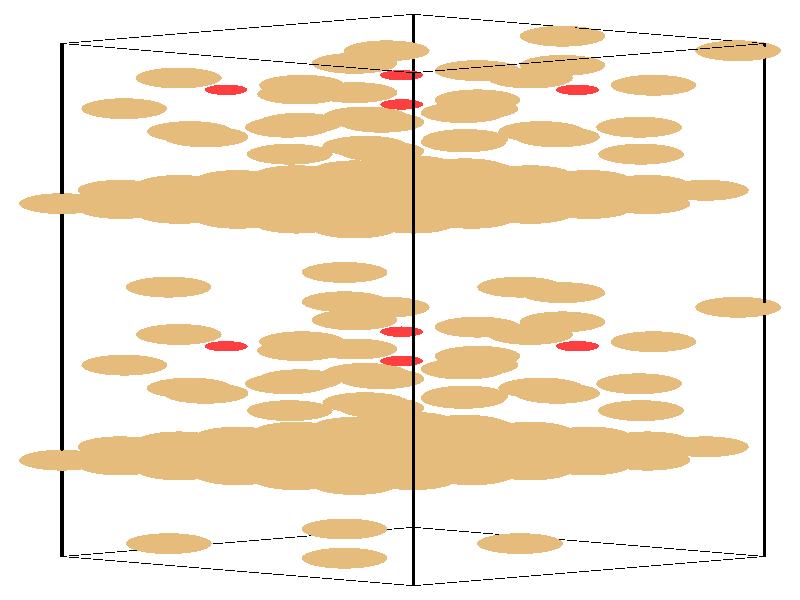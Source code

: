 #include "colors.inc"
#include "finish.inc"

global_settings {assumed_gamma 1 max_trace_level 6}
background {color White}
camera {orthographic
  right -24.66*x up 76.08*y
  direction 1.00*z
  location <0,0,50.00> look_at <0,0,0>}
light_source {<  2.00,   3.00,  40.00> color White
  area_light <0.70, 0, 0>, <0, 0.70, 0>, 3, 3
  adaptive 1 jitter}

#declare simple = finish {phong 0.7}
#declare pale = finish {ambient .5 diffuse .85 roughness .001 specular 0.200 }
#declare intermediate = finish {ambient 0.3 diffuse 0.6 specular 0.10 roughness 0.04 }
#declare vmd = finish {ambient .0 diffuse .65 phong 0.1 phong_size 40. specular 0.500 }
#declare jmol = finish {ambient .2 diffuse .6 specular 1 roughness .001 metallic}
#declare ase2 = finish {ambient 0.05 brilliance 3 diffuse 0.6 metallic specular 0.70 roughness 0.04 reflection 0.15}
#declare ase3 = finish {ambient .15 brilliance 2 diffuse .6 metallic specular 1. roughness .001 reflection .0}
#declare glass = finish {ambient .05 diffuse .3 specular 1. roughness .001}
#declare glass2 = finish {ambient .0 diffuse .3 specular 1. reflection .25 roughness .001}
#declare Rcell = 0.050;
#declare Rbond = 0.100;

#macro atom(LOC, R, COL, TRANS, FIN)
  sphere{LOC, R texture{pigment{color COL transmit TRANS} finish{FIN}}}
#end
#macro constrain(LOC, R, COL, TRANS FIN)
union{torus{R, Rcell rotate 45*z texture{pigment{color COL transmit TRANS} finish{FIN}}}
      torus{R, Rcell rotate -45*z texture{pigment{color COL transmit TRANS} finish{FIN}}}
      translate LOC}
#end

cylinder {<-10.42, -32.52, -33.83>, <  0.41, -36.23, -23.65>, Rcell pigment {Black}}
cylinder {<  0.41, -28.82, -44.00>, < 11.24, -32.52, -33.83>, Rcell pigment {Black}}
cylinder {<  0.41,  36.23, -20.33>, < 11.24,  32.52, -10.15>, Rcell pigment {Black}}
cylinder {<-10.42,  32.52, -10.15>, <  0.41,  28.82,   0.03>, Rcell pigment {Black}}
cylinder {<-10.42, -32.52, -33.83>, <  0.41, -28.82, -44.00>, Rcell pigment {Black}}
cylinder {<  0.41, -36.23, -23.65>, < 11.24, -32.52, -33.83>, Rcell pigment {Black}}
cylinder {<  0.41,  28.82,   0.03>, < 11.24,  32.52, -10.15>, Rcell pigment {Black}}
cylinder {<-10.42,  32.52, -10.15>, <  0.41,  36.23, -20.33>, Rcell pigment {Black}}
cylinder {<-10.42, -32.52, -33.83>, <-10.42,  32.52, -10.15>, Rcell pigment {Black}}
cylinder {<  0.41, -36.23, -23.65>, <  0.41,  28.82,   0.03>, Rcell pigment {Black}}
cylinder {< 11.24, -32.52, -33.83>, < 11.24,  32.52, -10.15>, Rcell pigment {Black}}
cylinder {<  0.41, -28.82, -44.00>, <  0.41,  36.23, -20.33>, Rcell pigment {Black}}
atom(<-10.42, -20.31, -29.38>, 1.32, rgb <0.78, 0.50, 0.20>, 0.0, ase3) // #0 
atom(< -8.62, -20.92, -27.68>, 1.32, rgb <0.78, 0.50, 0.20>, 0.0, ase3) // #1 
atom(< -6.81, -21.54, -25.99>, 1.32, rgb <0.78, 0.50, 0.20>, 0.0, ase3) // #2 
atom(< -8.62, -19.69, -31.08>, 1.32, rgb <0.78, 0.50, 0.20>, 0.0, ase3) // #3 
atom(< -6.81, -20.31, -29.38>, 1.32, rgb <0.78, 0.50, 0.20>, 0.0, ase3) // #4 
atom(< -5.01, -20.92, -27.68>, 1.32, rgb <0.78, 0.50, 0.20>, 0.0, ase3) // #5 
atom(< -6.81, -19.07, -32.77>, 1.32, rgb <0.78, 0.50, 0.20>, 0.0, ase3) // #6 
atom(< -5.01, -19.69, -31.08>, 1.32, rgb <0.78, 0.50, 0.20>, 0.0, ase3) // #7 
atom(< -3.20, -20.31, -29.38>, 1.32, rgb <0.78, 0.50, 0.20>, 0.0, ase3) // #8 
atom(< -8.62, -18.61, -28.76>, 1.32, rgb <0.78, 0.50, 0.20>, 0.0, ase3) // #9 
atom(< -6.81, -19.23, -27.07>, 1.32, rgb <0.78, 0.50, 0.20>, 0.0, ase3) // #10 
atom(< -5.01, -19.85, -25.37>, 1.32, rgb <0.78, 0.50, 0.20>, 0.0, ase3) // #11 
atom(< -6.81, -17.99, -30.46>, 1.32, rgb <0.78, 0.50, 0.20>, 0.0, ase3) // #12 
atom(< -5.01, -18.61, -28.76>, 1.32, rgb <0.78, 0.50, 0.20>, 0.0, ase3) // #13 
atom(< -3.20, -19.23, -27.07>, 1.32, rgb <0.78, 0.50, 0.20>, 0.0, ase3) // #14 
atom(< -5.01, -17.38, -32.15>, 1.32, rgb <0.78, 0.50, 0.20>, 0.0, ase3) // #15 
atom(< -3.20, -17.99, -30.46>, 1.32, rgb <0.78, 0.50, 0.20>, 0.0, ase3) // #16 
atom(< -1.40, -18.61, -28.76>, 1.32, rgb <0.78, 0.50, 0.20>, 0.0, ase3) // #17 
atom(<  5.01,  -2.77, -17.88>, 1.32, rgb <0.78, 0.50, 0.20>, 0.0, ase3) // #18 
atom(< -0.57,  -9.98, -33.93>, 1.32, rgb <0.78, 0.50, 0.20>, 0.0, ase3) // #19 
atom(<  2.01, -12.18, -31.40>, 1.32, rgb <0.78, 0.50, 0.20>, 0.0, ase3) // #20 
atom(<  7.81,  -5.29, -22.16>, 1.32, rgb <0.78, 0.50, 0.20>, 0.0, ase3) // #21 
atom(< -8.50,  -8.26, -26.51>, 1.32, rgb <0.78, 0.50, 0.20>, 0.0, ase3) // #22 
atom(< -6.48, -11.17, -22.96>, 1.32, rgb <0.78, 0.50, 0.20>, 0.0, ase3) // #23 
atom(< -1.71,   3.49, -24.56>, 1.32, rgb <0.78, 0.50, 0.20>, 0.0, ase3) // #24 
atom(< -3.46, -10.62, -28.06>, 1.32, rgb <0.78, 0.50, 0.20>, 0.0, ase3) // #25 
atom(< -1.40,  -6.22, -17.75>, 1.32, rgb <0.78, 0.50, 0.20>, 0.0, ase3) // #26 
atom(< -5.36,  -5.87, -23.06>, 0.66, rgb <1.00, 0.05, 0.05>, 0.0, ase3) // #27 
atom(<  0.95, -20.90, -27.81>, 0.76, rgb <0.56, 0.56, 0.56>, 0.0, ase3) // #28 
atom(<-10.42,  12.22, -17.54>, 1.32, rgb <0.78, 0.50, 0.20>, 0.0, ase3) // #29 
atom(< -8.62,  11.60, -15.85>, 1.32, rgb <0.78, 0.50, 0.20>, 0.0, ase3) // #30 
atom(< -6.81,  10.98, -14.15>, 1.32, rgb <0.78, 0.50, 0.20>, 0.0, ase3) // #31 
atom(< -8.62,  12.83, -19.24>, 1.32, rgb <0.78, 0.50, 0.20>, 0.0, ase3) // #32 
atom(< -6.81,  12.22, -17.54>, 1.32, rgb <0.78, 0.50, 0.20>, 0.0, ase3) // #33 
atom(< -5.01,  11.60, -15.85>, 1.32, rgb <0.78, 0.50, 0.20>, 0.0, ase3) // #34 
atom(< -6.81,  13.45, -20.93>, 1.32, rgb <0.78, 0.50, 0.20>, 0.0, ase3) // #35 
atom(< -5.01,  12.83, -19.24>, 1.32, rgb <0.78, 0.50, 0.20>, 0.0, ase3) // #36 
atom(< -3.20,  12.22, -17.54>, 1.32, rgb <0.78, 0.50, 0.20>, 0.0, ase3) // #37 
atom(< -8.62,  13.91, -16.92>, 1.32, rgb <0.78, 0.50, 0.20>, 0.0, ase3) // #38 
atom(< -6.81,  13.29, -15.23>, 1.32, rgb <0.78, 0.50, 0.20>, 0.0, ase3) // #39 
atom(< -5.01,  12.68, -13.53>, 1.32, rgb <0.78, 0.50, 0.20>, 0.0, ase3) // #40 
atom(< -6.81,  14.53, -18.62>, 1.32, rgb <0.78, 0.50, 0.20>, 0.0, ase3) // #41 
atom(< -5.01,  13.91, -16.92>, 1.32, rgb <0.78, 0.50, 0.20>, 0.0, ase3) // #42 
atom(< -3.20,  13.29, -15.23>, 1.32, rgb <0.78, 0.50, 0.20>, 0.0, ase3) // #43 
atom(< -5.01,  15.15, -20.32>, 1.32, rgb <0.78, 0.50, 0.20>, 0.0, ase3) // #44 
atom(< -3.20,  14.53, -18.62>, 1.32, rgb <0.78, 0.50, 0.20>, 0.0, ase3) // #45 
atom(< -1.40,  13.91, -16.92>, 1.32, rgb <0.78, 0.50, 0.20>, 0.0, ase3) // #46 
atom(<  5.01,  29.75,  -6.04>, 1.32, rgb <0.78, 0.50, 0.20>, 0.0, ase3) // #47 
atom(< -0.57,  22.54, -22.09>, 1.32, rgb <0.78, 0.50, 0.20>, 0.0, ase3) // #48 
atom(<  2.01,  20.35, -19.56>, 1.32, rgb <0.78, 0.50, 0.20>, 0.0, ase3) // #49 
atom(<  7.81,  27.23, -10.32>, 1.32, rgb <0.78, 0.50, 0.20>, 0.0, ase3) // #50 
atom(< -8.50,  24.26, -14.67>, 1.32, rgb <0.78, 0.50, 0.20>, 0.0, ase3) // #51 
atom(< -6.48,  21.36, -11.12>, 1.32, rgb <0.78, 0.50, 0.20>, 0.0, ase3) // #52 
atom(< -1.71, -29.04, -36.40>, 1.32, rgb <0.78, 0.50, 0.20>, 0.0, ase3) // #53 
atom(< -3.46,  21.91, -16.22>, 1.32, rgb <0.78, 0.50, 0.20>, 0.0, ase3) // #54 
atom(< -1.40,  26.30,  -5.91>, 1.32, rgb <0.78, 0.50, 0.20>, 0.0, ase3) // #55 
atom(< -5.36,  26.65, -11.22>, 0.66, rgb <1.00, 0.05, 0.05>, 0.0, ase3) // #56 
atom(<  0.95,  11.62, -15.97>, 0.76, rgb <0.56, 0.56, 0.56>, 0.0, ase3) // #57 
atom(< -5.01, -18.45, -34.47>, 1.32, rgb <0.78, 0.50, 0.20>, 0.0, ase3) // #58 
atom(< -3.20, -19.07, -32.77>, 1.32, rgb <0.78, 0.50, 0.20>, 0.0, ase3) // #59 
atom(< -1.40, -19.69, -31.08>, 1.32, rgb <0.78, 0.50, 0.20>, 0.0, ase3) // #60 
atom(< -3.20, -17.84, -36.16>, 1.32, rgb <0.78, 0.50, 0.20>, 0.0, ase3) // #61 
atom(< -1.40, -18.45, -34.47>, 1.32, rgb <0.78, 0.50, 0.20>, 0.0, ase3) // #62 
atom(<  0.41, -19.07, -32.77>, 1.32, rgb <0.78, 0.50, 0.20>, 0.0, ase3) // #63 
atom(< -1.40, -17.22, -37.86>, 1.32, rgb <0.78, 0.50, 0.20>, 0.0, ase3) // #64 
atom(<  0.41, -17.84, -36.16>, 1.32, rgb <0.78, 0.50, 0.20>, 0.0, ase3) // #65 
atom(<  2.21, -18.45, -34.47>, 1.32, rgb <0.78, 0.50, 0.20>, 0.0, ase3) // #66 
atom(< -3.20, -16.76, -33.85>, 1.32, rgb <0.78, 0.50, 0.20>, 0.0, ase3) // #67 
atom(< -1.40, -17.38, -32.15>, 1.32, rgb <0.78, 0.50, 0.20>, 0.0, ase3) // #68 
atom(<  0.41, -17.99, -30.46>, 1.32, rgb <0.78, 0.50, 0.20>, 0.0, ase3) // #69 
atom(< -1.40, -16.14, -35.55>, 1.32, rgb <0.78, 0.50, 0.20>, 0.0, ase3) // #70 
atom(<  0.41, -16.76, -33.85>, 1.32, rgb <0.78, 0.50, 0.20>, 0.0, ase3) // #71 
atom(<  2.21, -17.38, -32.15>, 1.32, rgb <0.78, 0.50, 0.20>, 0.0, ase3) // #72 
atom(<  0.41, -15.52, -37.24>, 1.32, rgb <0.78, 0.50, 0.20>, 0.0, ase3) // #73 
atom(<  2.21, -16.14, -35.55>, 1.32, rgb <0.78, 0.50, 0.20>, 0.0, ase3) // #74 
atom(<  4.02, -16.76, -33.85>, 1.32, rgb <0.78, 0.50, 0.20>, 0.0, ase3) // #75 
atom(< 10.42,  -0.92, -22.97>, 1.32, rgb <0.78, 0.50, 0.20>, 0.0, ase3) // #76 
atom(< -5.99, -11.83, -28.84>, 1.32, rgb <0.78, 0.50, 0.20>, 0.0, ase3) // #77 
atom(< -3.40, -14.03, -26.31>, 1.32, rgb <0.78, 0.50, 0.20>, 0.0, ase3) // #78 
atom(<  2.39,  -7.14, -17.07>, 1.32, rgb <0.78, 0.50, 0.20>, 0.0, ase3) // #79 
atom(< -3.08,  -6.41, -31.60>, 1.32, rgb <0.78, 0.50, 0.20>, 0.0, ase3) // #80 
atom(< -1.07,  -9.31, -28.05>, 1.32, rgb <0.78, 0.50, 0.20>, 0.0, ase3) // #81 
atom(< -7.13,   1.63, -19.47>, 1.32, rgb <0.78, 0.50, 0.20>, 0.0, ase3) // #82 
atom(<  1.96,  -8.76, -33.15>, 1.32, rgb <0.78, 0.50, 0.20>, 0.0, ase3) // #83 
atom(<  4.01,  -4.37, -22.83>, 1.32, rgb <0.78, 0.50, 0.20>, 0.0, ase3) // #84 
atom(<  0.05,  -4.02, -28.15>, 0.66, rgb <1.00, 0.05, 0.05>, 0.0, ase3) // #85 
atom(<  6.36, -19.05, -32.89>, 0.76, rgb <0.56, 0.56, 0.56>, 0.0, ase3) // #86 
atom(< -5.01,  14.07, -22.63>, 1.32, rgb <0.78, 0.50, 0.20>, 0.0, ase3) // #87 
atom(< -3.20,  13.45, -20.93>, 1.32, rgb <0.78, 0.50, 0.20>, 0.0, ase3) // #88 
atom(< -1.40,  12.83, -19.24>, 1.32, rgb <0.78, 0.50, 0.20>, 0.0, ase3) // #89 
atom(< -3.20,  14.69, -24.33>, 1.32, rgb <0.78, 0.50, 0.20>, 0.0, ase3) // #90 
atom(< -1.40,  14.07, -22.63>, 1.32, rgb <0.78, 0.50, 0.20>, 0.0, ase3) // #91 
atom(<  0.41,  13.45, -20.93>, 1.32, rgb <0.78, 0.50, 0.20>, 0.0, ase3) // #92 
atom(< -1.40,  15.30, -26.02>, 1.32, rgb <0.78, 0.50, 0.20>, 0.0, ase3) // #93 
atom(<  0.41,  14.69, -24.33>, 1.32, rgb <0.78, 0.50, 0.20>, 0.0, ase3) // #94 
atom(<  2.21,  14.07, -22.63>, 1.32, rgb <0.78, 0.50, 0.20>, 0.0, ase3) // #95 
atom(< -3.20,  15.76, -22.01>, 1.32, rgb <0.78, 0.50, 0.20>, 0.0, ase3) // #96 
atom(< -1.40,  15.15, -20.32>, 1.32, rgb <0.78, 0.50, 0.20>, 0.0, ase3) // #97 
atom(<  0.41,  14.53, -18.62>, 1.32, rgb <0.78, 0.50, 0.20>, 0.0, ase3) // #98 
atom(< -1.40,  16.38, -23.71>, 1.32, rgb <0.78, 0.50, 0.20>, 0.0, ase3) // #99 
atom(<  0.41,  15.76, -22.01>, 1.32, rgb <0.78, 0.50, 0.20>, 0.0, ase3) // #100 
atom(<  2.21,  15.15, -20.32>, 1.32, rgb <0.78, 0.50, 0.20>, 0.0, ase3) // #101 
atom(<  0.41,  17.00, -25.41>, 1.32, rgb <0.78, 0.50, 0.20>, 0.0, ase3) // #102 
atom(<  2.21,  16.38, -23.71>, 1.32, rgb <0.78, 0.50, 0.20>, 0.0, ase3) // #103 
atom(<  4.02,  15.76, -22.01>, 1.32, rgb <0.78, 0.50, 0.20>, 0.0, ase3) // #104 
atom(< 10.42,  31.60, -11.13>, 1.32, rgb <0.78, 0.50, 0.20>, 0.0, ase3) // #105 
atom(< -5.99,  20.69, -17.00>, 1.32, rgb <0.78, 0.50, 0.20>, 0.0, ase3) // #106 
atom(< -3.40,  18.49, -14.47>, 1.32, rgb <0.78, 0.50, 0.20>, 0.0, ase3) // #107 
atom(<  2.39,  25.38,  -5.24>, 1.32, rgb <0.78, 0.50, 0.20>, 0.0, ase3) // #108 
atom(< -3.08,  26.11, -19.76>, 1.32, rgb <0.78, 0.50, 0.20>, 0.0, ase3) // #109 
atom(< -1.07,  23.21, -16.21>, 1.32, rgb <0.78, 0.50, 0.20>, 0.0, ase3) // #110 
atom(< -7.13, -30.89, -31.31>, 1.32, rgb <0.78, 0.50, 0.20>, 0.0, ase3) // #111 
atom(<  1.96,  23.76, -21.31>, 1.32, rgb <0.78, 0.50, 0.20>, 0.0, ase3) // #112 
atom(<  4.01,  28.15, -11.00>, 1.32, rgb <0.78, 0.50, 0.20>, 0.0, ase3) // #113 
atom(<  0.05,  28.50, -16.31>, 0.66, rgb <1.00, 0.05, 0.05>, 0.0, ase3) // #114 
atom(<  6.36,  13.47, -21.06>, 0.76, rgb <0.56, 0.56, 0.56>, 0.0, ase3) // #115 
atom(< -5.01, -22.16, -24.29>, 1.32, rgb <0.78, 0.50, 0.20>, 0.0, ase3) // #116 
atom(< -3.20, -22.78, -22.59>, 1.32, rgb <0.78, 0.50, 0.20>, 0.0, ase3) // #117 
atom(< -1.40, -23.39, -20.90>, 1.32, rgb <0.78, 0.50, 0.20>, 0.0, ase3) // #118 
atom(< -3.20, -21.54, -25.99>, 1.32, rgb <0.78, 0.50, 0.20>, 0.0, ase3) // #119 
atom(< -1.40, -22.16, -24.29>, 1.32, rgb <0.78, 0.50, 0.20>, 0.0, ase3) // #120 
atom(<  0.41, -22.78, -22.59>, 1.32, rgb <0.78, 0.50, 0.20>, 0.0, ase3) // #121 
atom(< -1.40, -20.92, -27.68>, 1.32, rgb <0.78, 0.50, 0.20>, 0.0, ase3) // #122 
atom(<  0.41, -21.54, -25.99>, 1.32, rgb <0.78, 0.50, 0.20>, 0.0, ase3) // #123 
atom(<  2.21, -22.16, -24.29>, 1.32, rgb <0.78, 0.50, 0.20>, 0.0, ase3) // #124 
atom(< -3.20, -20.46, -23.67>, 1.32, rgb <0.78, 0.50, 0.20>, 0.0, ase3) // #125 
atom(< -1.40, -21.08, -21.98>, 1.32, rgb <0.78, 0.50, 0.20>, 0.0, ase3) // #126 
atom(<  0.41, -21.70, -20.28>, 1.32, rgb <0.78, 0.50, 0.20>, 0.0, ase3) // #127 
atom(< -1.40, -19.85, -25.37>, 1.32, rgb <0.78, 0.50, 0.20>, 0.0, ase3) // #128 
atom(<  0.41, -20.46, -23.67>, 1.32, rgb <0.78, 0.50, 0.20>, 0.0, ase3) // #129 
atom(<  2.21, -21.08, -21.98>, 1.32, rgb <0.78, 0.50, 0.20>, 0.0, ase3) // #130 
atom(<  0.41, -19.23, -27.07>, 1.32, rgb <0.78, 0.50, 0.20>, 0.0, ase3) // #131 
atom(<  2.21, -19.85, -25.37>, 1.32, rgb <0.78, 0.50, 0.20>, 0.0, ase3) // #132 
atom(<  4.02, -20.46, -23.67>, 1.32, rgb <0.78, 0.50, 0.20>, 0.0, ase3) // #133 
atom(< -0.41,  -0.92, -22.97>, 1.32, rgb <0.78, 0.50, 0.20>, 0.0, ase3) // #134 
atom(<  4.84, -11.83, -28.84>, 1.32, rgb <0.78, 0.50, 0.20>, 0.0, ase3) // #135 
atom(<  7.43, -14.03, -26.31>, 1.32, rgb <0.78, 0.50, 0.20>, 0.0, ase3) // #136 
atom(<  2.39,  -3.44, -27.25>, 1.32, rgb <0.78, 0.50, 0.20>, 0.0, ase3) // #137 
atom(< -3.08, -10.11, -21.42>, 1.32, rgb <0.78, 0.50, 0.20>, 0.0, ase3) // #138 
atom(< -1.07, -13.02, -17.87>, 1.32, rgb <0.78, 0.50, 0.20>, 0.0, ase3) // #139 
atom(<  3.70,   1.63, -19.47>, 1.32, rgb <0.78, 0.50, 0.20>, 0.0, ase3) // #140 
atom(<  1.96, -12.47, -22.97>, 1.32, rgb <0.78, 0.50, 0.20>, 0.0, ase3) // #141 
atom(< -6.82,  -4.37, -22.83>, 1.32, rgb <0.78, 0.50, 0.20>, 0.0, ase3) // #142 
atom(<  0.05,  -7.73, -17.97>, 0.66, rgb <1.00, 0.05, 0.05>, 0.0, ase3) // #143 
atom(< -4.47, -19.05, -32.89>, 0.76, rgb <0.56, 0.56, 0.56>, 0.0, ase3) // #144 
atom(< -5.01,  10.36, -12.45>, 1.32, rgb <0.78, 0.50, 0.20>, 0.0, ase3) // #145 
atom(< -3.20,   9.75, -10.76>, 1.32, rgb <0.78, 0.50, 0.20>, 0.0, ase3) // #146 
atom(< -1.40,   9.13,  -9.06>, 1.32, rgb <0.78, 0.50, 0.20>, 0.0, ase3) // #147 
atom(< -3.20,  10.98, -14.15>, 1.32, rgb <0.78, 0.50, 0.20>, 0.0, ase3) // #148 
atom(< -1.40,  10.36, -12.45>, 1.32, rgb <0.78, 0.50, 0.20>, 0.0, ase3) // #149 
atom(<  0.41,   9.75, -10.76>, 1.32, rgb <0.78, 0.50, 0.20>, 0.0, ase3) // #150 
atom(< -1.40,  11.60, -15.85>, 1.32, rgb <0.78, 0.50, 0.20>, 0.0, ase3) // #151 
atom(<  0.41,  10.98, -14.15>, 1.32, rgb <0.78, 0.50, 0.20>, 0.0, ase3) // #152 
atom(<  2.21,  10.36, -12.45>, 1.32, rgb <0.78, 0.50, 0.20>, 0.0, ase3) // #153 
atom(< -3.20,  12.06, -11.84>, 1.32, rgb <0.78, 0.50, 0.20>, 0.0, ase3) // #154 
atom(< -1.40,  11.44, -10.14>, 1.32, rgb <0.78, 0.50, 0.20>, 0.0, ase3) // #155 
atom(<  0.41,  10.83,  -8.44>, 1.32, rgb <0.78, 0.50, 0.20>, 0.0, ase3) // #156 
atom(< -1.40,  12.68, -13.53>, 1.32, rgb <0.78, 0.50, 0.20>, 0.0, ase3) // #157 
atom(<  0.41,  12.06, -11.84>, 1.32, rgb <0.78, 0.50, 0.20>, 0.0, ase3) // #158 
atom(<  2.21,  11.44, -10.14>, 1.32, rgb <0.78, 0.50, 0.20>, 0.0, ase3) // #159 
atom(<  0.41,  13.29, -15.23>, 1.32, rgb <0.78, 0.50, 0.20>, 0.0, ase3) // #160 
atom(<  2.21,  12.68, -13.53>, 1.32, rgb <0.78, 0.50, 0.20>, 0.0, ase3) // #161 
atom(<  4.02,  12.06, -11.84>, 1.32, rgb <0.78, 0.50, 0.20>, 0.0, ase3) // #162 
atom(< -0.41,  31.60, -11.13>, 1.32, rgb <0.78, 0.50, 0.20>, 0.0, ase3) // #163 
atom(<  4.84,  20.69, -17.00>, 1.32, rgb <0.78, 0.50, 0.20>, 0.0, ase3) // #164 
atom(<  7.43,  18.49, -14.47>, 1.32, rgb <0.78, 0.50, 0.20>, 0.0, ase3) // #165 
atom(<  2.39,  29.09, -15.41>, 1.32, rgb <0.78, 0.50, 0.20>, 0.0, ase3) // #166 
atom(< -3.08,  22.41,  -9.58>, 1.32, rgb <0.78, 0.50, 0.20>, 0.0, ase3) // #167 
atom(< -1.07,  19.50,  -6.03>, 1.32, rgb <0.78, 0.50, 0.20>, 0.0, ase3) // #168 
atom(<  3.70, -30.89, -31.31>, 1.32, rgb <0.78, 0.50, 0.20>, 0.0, ase3) // #169 
atom(<  1.96,  20.05, -11.13>, 1.32, rgb <0.78, 0.50, 0.20>, 0.0, ase3) // #170 
atom(< -6.82,  28.15, -11.00>, 1.32, rgb <0.78, 0.50, 0.20>, 0.0, ase3) // #171 
atom(<  0.05,  24.80,  -6.14>, 0.66, rgb <1.00, 0.05, 0.05>, 0.0, ase3) // #172 
atom(< -4.47,  13.47, -21.06>, 0.76, rgb <0.56, 0.56, 0.56>, 0.0, ase3) // #173 
atom(<  0.41, -20.31, -29.38>, 1.32, rgb <0.78, 0.50, 0.20>, 0.0, ase3) // #174 
atom(<  2.21, -20.92, -27.68>, 1.32, rgb <0.78, 0.50, 0.20>, 0.0, ase3) // #175 
atom(<  4.02, -21.54, -25.99>, 1.32, rgb <0.78, 0.50, 0.20>, 0.0, ase3) // #176 
atom(<  2.21, -19.69, -31.08>, 1.32, rgb <0.78, 0.50, 0.20>, 0.0, ase3) // #177 
atom(<  4.02, -20.31, -29.38>, 1.32, rgb <0.78, 0.50, 0.20>, 0.0, ase3) // #178 
atom(<  5.82, -20.92, -27.68>, 1.32, rgb <0.78, 0.50, 0.20>, 0.0, ase3) // #179 
atom(<  4.02, -19.07, -32.77>, 1.32, rgb <0.78, 0.50, 0.20>, 0.0, ase3) // #180 
atom(<  5.82, -19.69, -31.08>, 1.32, rgb <0.78, 0.50, 0.20>, 0.0, ase3) // #181 
atom(<  7.63, -20.31, -29.38>, 1.32, rgb <0.78, 0.50, 0.20>, 0.0, ase3) // #182 
atom(<  2.21, -18.61, -28.76>, 1.32, rgb <0.78, 0.50, 0.20>, 0.0, ase3) // #183 
atom(<  4.02, -19.23, -27.07>, 1.32, rgb <0.78, 0.50, 0.20>, 0.0, ase3) // #184 
atom(<  5.82, -19.85, -25.37>, 1.32, rgb <0.78, 0.50, 0.20>, 0.0, ase3) // #185 
atom(<  4.02, -17.99, -30.46>, 1.32, rgb <0.78, 0.50, 0.20>, 0.0, ase3) // #186 
atom(<  5.82, -18.61, -28.76>, 1.32, rgb <0.78, 0.50, 0.20>, 0.0, ase3) // #187 
atom(<  7.63, -19.23, -27.07>, 1.32, rgb <0.78, 0.50, 0.20>, 0.0, ase3) // #188 
atom(<  5.82, -17.38, -32.15>, 1.32, rgb <0.78, 0.50, 0.20>, 0.0, ase3) // #189 
atom(<  7.63, -17.99, -30.46>, 1.32, rgb <0.78, 0.50, 0.20>, 0.0, ase3) // #190 
atom(<  9.43, -18.61, -28.76>, 1.32, rgb <0.78, 0.50, 0.20>, 0.0, ase3) // #191 
atom(<  5.01,   0.93, -28.06>, 1.32, rgb <0.78, 0.50, 0.20>, 0.0, ase3) // #192 
atom(< -0.57, -13.68, -23.75>, 1.32, rgb <0.78, 0.50, 0.20>, 0.0, ase3) // #193 
atom(<  2.01, -15.88, -21.22>, 1.32, rgb <0.78, 0.50, 0.20>, 0.0, ase3) // #194 
atom(< -3.02,  -5.29, -22.16>, 1.32, rgb <0.78, 0.50, 0.20>, 0.0, ase3) // #195 
atom(<  2.33,  -8.26, -26.51>, 1.32, rgb <0.78, 0.50, 0.20>, 0.0, ase3) // #196 
atom(<  4.35, -11.17, -22.96>, 1.32, rgb <0.78, 0.50, 0.20>, 0.0, ase3) // #197 
atom(< -1.71,  -0.22, -14.38>, 1.32, rgb <0.78, 0.50, 0.20>, 0.0, ase3) // #198 
atom(<  7.37, -10.62, -28.06>, 1.32, rgb <0.78, 0.50, 0.20>, 0.0, ase3) // #199 
atom(< -1.40,  -2.52, -27.92>, 1.32, rgb <0.78, 0.50, 0.20>, 0.0, ase3) // #200 
atom(<  5.47,  -5.87, -23.06>, 0.66, rgb <1.00, 0.05, 0.05>, 0.0, ase3) // #201 
atom(<  0.95, -17.20, -37.98>, 0.76, rgb <0.56, 0.56, 0.56>, 0.0, ase3) // #202 
atom(<  0.41,  12.22, -17.54>, 1.32, rgb <0.78, 0.50, 0.20>, 0.0, ase3) // #203 
atom(<  2.21,  11.60, -15.85>, 1.32, rgb <0.78, 0.50, 0.20>, 0.0, ase3) // #204 
atom(<  4.02,  10.98, -14.15>, 1.32, rgb <0.78, 0.50, 0.20>, 0.0, ase3) // #205 
atom(<  2.21,  12.83, -19.24>, 1.32, rgb <0.78, 0.50, 0.20>, 0.0, ase3) // #206 
atom(<  4.02,  12.22, -17.54>, 1.32, rgb <0.78, 0.50, 0.20>, 0.0, ase3) // #207 
atom(<  5.82,  11.60, -15.85>, 1.32, rgb <0.78, 0.50, 0.20>, 0.0, ase3) // #208 
atom(<  4.02,  13.45, -20.93>, 1.32, rgb <0.78, 0.50, 0.20>, 0.0, ase3) // #209 
atom(<  5.82,  12.83, -19.24>, 1.32, rgb <0.78, 0.50, 0.20>, 0.0, ase3) // #210 
atom(<  7.63,  12.22, -17.54>, 1.32, rgb <0.78, 0.50, 0.20>, 0.0, ase3) // #211 
atom(<  2.21,  13.91, -16.92>, 1.32, rgb <0.78, 0.50, 0.20>, 0.0, ase3) // #212 
atom(<  4.02,  13.29, -15.23>, 1.32, rgb <0.78, 0.50, 0.20>, 0.0, ase3) // #213 
atom(<  5.82,  12.68, -13.53>, 1.32, rgb <0.78, 0.50, 0.20>, 0.0, ase3) // #214 
atom(<  4.02,  14.53, -18.62>, 1.32, rgb <0.78, 0.50, 0.20>, 0.0, ase3) // #215 
atom(<  5.82,  13.91, -16.92>, 1.32, rgb <0.78, 0.50, 0.20>, 0.0, ase3) // #216 
atom(<  7.63,  13.29, -15.23>, 1.32, rgb <0.78, 0.50, 0.20>, 0.0, ase3) // #217 
atom(<  5.82,  15.15, -20.32>, 1.32, rgb <0.78, 0.50, 0.20>, 0.0, ase3) // #218 
atom(<  7.63,  14.53, -18.62>, 1.32, rgb <0.78, 0.50, 0.20>, 0.0, ase3) // #219 
atom(<  9.43,  13.91, -16.92>, 1.32, rgb <0.78, 0.50, 0.20>, 0.0, ase3) // #220 
atom(<  5.01,  33.45, -16.22>, 1.32, rgb <0.78, 0.50, 0.20>, 0.0, ase3) // #221 
atom(< -0.57,  18.84, -11.92>, 1.32, rgb <0.78, 0.50, 0.20>, 0.0, ase3) // #222 
atom(<  2.01,  16.64,  -9.38>, 1.32, rgb <0.78, 0.50, 0.20>, 0.0, ase3) // #223 
atom(< -3.02,  27.23, -10.32>, 1.32, rgb <0.78, 0.50, 0.20>, 0.0, ase3) // #224 
atom(<  2.33,  24.26, -14.67>, 1.32, rgb <0.78, 0.50, 0.20>, 0.0, ase3) // #225 
atom(<  4.35,  21.36, -11.12>, 1.32, rgb <0.78, 0.50, 0.20>, 0.0, ase3) // #226 
atom(< -1.71, -32.74, -26.22>, 1.32, rgb <0.78, 0.50, 0.20>, 0.0, ase3) // #227 
atom(<  7.37,  21.91, -16.22>, 1.32, rgb <0.78, 0.50, 0.20>, 0.0, ase3) // #228 
atom(< -1.40,  30.01, -16.09>, 1.32, rgb <0.78, 0.50, 0.20>, 0.0, ase3) // #229 
atom(<  5.47,  26.65, -11.22>, 0.66, rgb <1.00, 0.05, 0.05>, 0.0, ase3) // #230 
atom(<  0.95,  15.32, -26.15>, 0.76, rgb <0.56, 0.56, 0.56>, 0.0, ase3) // #231 
